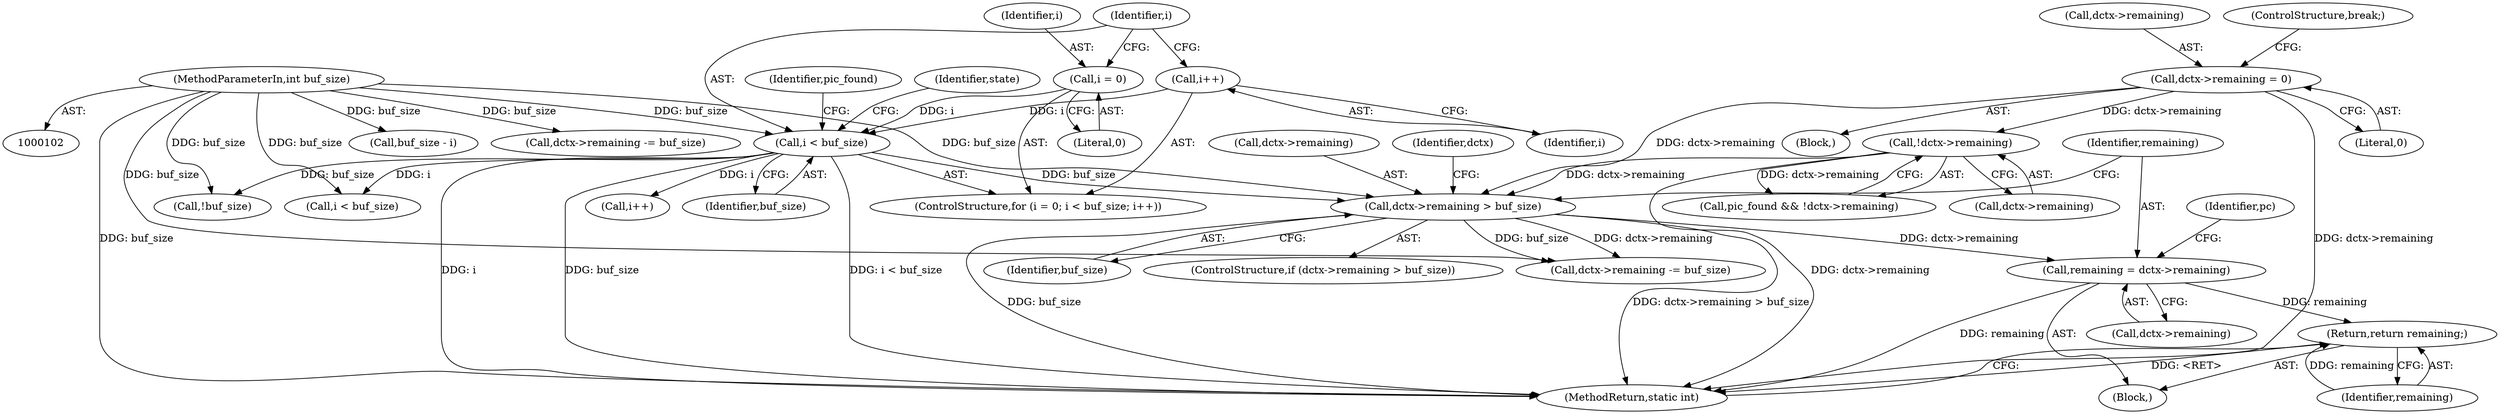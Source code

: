 digraph "0_FFmpeg_31c1c0b46a7021802c3d1d18039fca30dba5a14e@API" {
"1000399" [label="(Call,remaining = dctx->remaining)"];
"1000385" [label="(Call,dctx->remaining > buf_size)"];
"1000188" [label="(Call,dctx->remaining = 0)"];
"1000197" [label="(Call,!dctx->remaining)"];
"1000150" [label="(Call,i < buf_size)"];
"1000147" [label="(Call,i = 0)"];
"1000153" [label="(Call,i++)"];
"1000105" [label="(MethodParameterIn,int buf_size)"];
"1000435" [label="(Return,return remaining;)"];
"1000154" [label="(Identifier,i)"];
"1000459" [label="(MethodReturn,static int)"];
"1000399" [label="(Call,remaining = dctx->remaining)"];
"1000189" [label="(Call,dctx->remaining)"];
"1000148" [label="(Identifier,i)"];
"1000195" [label="(Call,pic_found && !dctx->remaining)"];
"1000193" [label="(ControlStructure,break;)"];
"1000401" [label="(Call,dctx->remaining)"];
"1000208" [label="(Call,i < buf_size)"];
"1000149" [label="(Literal,0)"];
"1000203" [label="(Call,!buf_size)"];
"1000196" [label="(Identifier,pic_found)"];
"1000397" [label="(Block,)"];
"1000166" [label="(Call,i++)"];
"1000152" [label="(Identifier,buf_size)"];
"1000389" [label="(Identifier,buf_size)"];
"1000192" [label="(Literal,0)"];
"1000406" [label="(Identifier,pc)"];
"1000435" [label="(Return,return remaining;)"];
"1000151" [label="(Identifier,i)"];
"1000153" [label="(Call,i++)"];
"1000150" [label="(Call,i < buf_size)"];
"1000436" [label="(Identifier,remaining)"];
"1000386" [label="(Call,dctx->remaining)"];
"1000165" [label="(Block,)"];
"1000384" [label="(ControlStructure,if (dctx->remaining > buf_size))"];
"1000146" [label="(ControlStructure,for (i = 0; i < buf_size; i++))"];
"1000319" [label="(Call,buf_size - i)"];
"1000198" [label="(Call,dctx->remaining)"];
"1000385" [label="(Call,dctx->remaining > buf_size)"];
"1000393" [label="(Identifier,dctx)"];
"1000105" [label="(MethodParameterIn,int buf_size)"];
"1000375" [label="(Call,dctx->remaining -= buf_size)"];
"1000400" [label="(Identifier,remaining)"];
"1000391" [label="(Call,dctx->remaining -= buf_size)"];
"1000147" [label="(Call,i = 0)"];
"1000157" [label="(Identifier,state)"];
"1000188" [label="(Call,dctx->remaining = 0)"];
"1000197" [label="(Call,!dctx->remaining)"];
"1000399" -> "1000397"  [label="AST: "];
"1000399" -> "1000401"  [label="CFG: "];
"1000400" -> "1000399"  [label="AST: "];
"1000401" -> "1000399"  [label="AST: "];
"1000406" -> "1000399"  [label="CFG: "];
"1000399" -> "1000459"  [label="DDG: remaining"];
"1000385" -> "1000399"  [label="DDG: dctx->remaining"];
"1000399" -> "1000435"  [label="DDG: remaining"];
"1000385" -> "1000384"  [label="AST: "];
"1000385" -> "1000389"  [label="CFG: "];
"1000386" -> "1000385"  [label="AST: "];
"1000389" -> "1000385"  [label="AST: "];
"1000393" -> "1000385"  [label="CFG: "];
"1000400" -> "1000385"  [label="CFG: "];
"1000385" -> "1000459"  [label="DDG: buf_size"];
"1000385" -> "1000459"  [label="DDG: dctx->remaining > buf_size"];
"1000188" -> "1000385"  [label="DDG: dctx->remaining"];
"1000197" -> "1000385"  [label="DDG: dctx->remaining"];
"1000150" -> "1000385"  [label="DDG: buf_size"];
"1000105" -> "1000385"  [label="DDG: buf_size"];
"1000385" -> "1000391"  [label="DDG: buf_size"];
"1000385" -> "1000391"  [label="DDG: dctx->remaining"];
"1000188" -> "1000165"  [label="AST: "];
"1000188" -> "1000192"  [label="CFG: "];
"1000189" -> "1000188"  [label="AST: "];
"1000192" -> "1000188"  [label="AST: "];
"1000193" -> "1000188"  [label="CFG: "];
"1000188" -> "1000459"  [label="DDG: dctx->remaining"];
"1000188" -> "1000197"  [label="DDG: dctx->remaining"];
"1000197" -> "1000195"  [label="AST: "];
"1000197" -> "1000198"  [label="CFG: "];
"1000198" -> "1000197"  [label="AST: "];
"1000195" -> "1000197"  [label="CFG: "];
"1000197" -> "1000459"  [label="DDG: dctx->remaining"];
"1000197" -> "1000195"  [label="DDG: dctx->remaining"];
"1000150" -> "1000146"  [label="AST: "];
"1000150" -> "1000152"  [label="CFG: "];
"1000151" -> "1000150"  [label="AST: "];
"1000152" -> "1000150"  [label="AST: "];
"1000157" -> "1000150"  [label="CFG: "];
"1000196" -> "1000150"  [label="CFG: "];
"1000150" -> "1000459"  [label="DDG: i"];
"1000150" -> "1000459"  [label="DDG: buf_size"];
"1000150" -> "1000459"  [label="DDG: i < buf_size"];
"1000147" -> "1000150"  [label="DDG: i"];
"1000153" -> "1000150"  [label="DDG: i"];
"1000105" -> "1000150"  [label="DDG: buf_size"];
"1000150" -> "1000166"  [label="DDG: i"];
"1000150" -> "1000203"  [label="DDG: buf_size"];
"1000150" -> "1000208"  [label="DDG: i"];
"1000147" -> "1000146"  [label="AST: "];
"1000147" -> "1000149"  [label="CFG: "];
"1000148" -> "1000147"  [label="AST: "];
"1000149" -> "1000147"  [label="AST: "];
"1000151" -> "1000147"  [label="CFG: "];
"1000153" -> "1000146"  [label="AST: "];
"1000153" -> "1000154"  [label="CFG: "];
"1000154" -> "1000153"  [label="AST: "];
"1000151" -> "1000153"  [label="CFG: "];
"1000105" -> "1000102"  [label="AST: "];
"1000105" -> "1000459"  [label="DDG: buf_size"];
"1000105" -> "1000203"  [label="DDG: buf_size"];
"1000105" -> "1000208"  [label="DDG: buf_size"];
"1000105" -> "1000319"  [label="DDG: buf_size"];
"1000105" -> "1000375"  [label="DDG: buf_size"];
"1000105" -> "1000391"  [label="DDG: buf_size"];
"1000435" -> "1000397"  [label="AST: "];
"1000435" -> "1000436"  [label="CFG: "];
"1000436" -> "1000435"  [label="AST: "];
"1000459" -> "1000435"  [label="CFG: "];
"1000435" -> "1000459"  [label="DDG: <RET>"];
"1000436" -> "1000435"  [label="DDG: remaining"];
}
